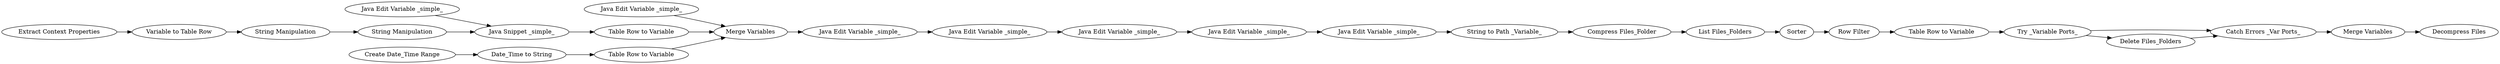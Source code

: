 digraph {
	"-7127485120917595150_25" [label="Date_Time to String"]
	"-7127485120917595150_115" [label="Catch Errors _Var Ports_"]
	"-7127485120917595150_72" [label="Decompress Files"]
	"-7127485120917595150_61" [label="Merge Variables"]
	"-7127485120917595150_70" [label="Row Filter"]
	"-7127485120917595150_73" [label="Java Edit Variable _simple_"]
	"-7127485120917595150_62" [label="Java Edit Variable _simple_"]
	"-7127485120917595150_63" [label="String to Path _Variable_"]
	"-7127485120917595150_68" [label="List Files_Folders"]
	"-7127485120917595150_74" [label="Java Edit Variable _simple_"]
	"-7127485120917595150_57" [label="Variable to Table Row"]
	"-7127485120917595150_66" [label="Java Edit Variable _simple_"]
	"-7127485120917595150_56" [label="Extract Context Properties"]
	"-7127485120917595150_6" [label="Create Date_Time Range"]
	"-7127485120917595150_3" [label="Java Edit Variable _simple_"]
	"-7127485120917595150_75" [label="Compress Files_Folder"]
	"-7127485120917595150_71" [label="Table Row to Variable"]
	"-7127485120917595150_48" [label="String Manipulation"]
	"-7127485120917595150_60" [label="Table Row to Variable"]
	"-7127485120917595150_55" [label="Java Edit Variable _simple_"]
	"-7127485120917595150_47" [label="String Manipulation"]
	"-7127485120917595150_46" [label="Java Snippet _simple_"]
	"-7127485120917595150_64" [label="Java Edit Variable _simple_"]
	"-7127485120917595150_113" [label="Merge Variables"]
	"-7127485120917595150_65" [label="Delete Files_Folders"]
	"-7127485120917595150_112" [label="Try _Variable Ports_"]
	"-7127485120917595150_69" [label=Sorter]
	"-7127485120917595150_59" [label="Table Row to Variable"]
	"-7127485120917595150_64" -> "-7127485120917595150_66"
	"-7127485120917595150_46" -> "-7127485120917595150_60"
	"-7127485120917595150_6" -> "-7127485120917595150_25"
	"-7127485120917595150_112" -> "-7127485120917595150_65"
	"-7127485120917595150_68" -> "-7127485120917595150_69"
	"-7127485120917595150_62" -> "-7127485120917595150_61"
	"-7127485120917595150_55" -> "-7127485120917595150_46"
	"-7127485120917595150_75" -> "-7127485120917595150_68"
	"-7127485120917595150_73" -> "-7127485120917595150_74"
	"-7127485120917595150_47" -> "-7127485120917595150_46"
	"-7127485120917595150_70" -> "-7127485120917595150_71"
	"-7127485120917595150_115" -> "-7127485120917595150_113"
	"-7127485120917595150_48" -> "-7127485120917595150_47"
	"-7127485120917595150_71" -> "-7127485120917595150_112"
	"-7127485120917595150_61" -> "-7127485120917595150_3"
	"-7127485120917595150_25" -> "-7127485120917595150_59"
	"-7127485120917595150_3" -> "-7127485120917595150_64"
	"-7127485120917595150_63" -> "-7127485120917595150_75"
	"-7127485120917595150_66" -> "-7127485120917595150_73"
	"-7127485120917595150_65" -> "-7127485120917595150_115"
	"-7127485120917595150_113" -> "-7127485120917595150_72"
	"-7127485120917595150_74" -> "-7127485120917595150_63"
	"-7127485120917595150_69" -> "-7127485120917595150_70"
	"-7127485120917595150_56" -> "-7127485120917595150_57"
	"-7127485120917595150_60" -> "-7127485120917595150_61"
	"-7127485120917595150_57" -> "-7127485120917595150_48"
	"-7127485120917595150_112" -> "-7127485120917595150_115"
	"-7127485120917595150_59" -> "-7127485120917595150_61"
	rankdir=LR
}
